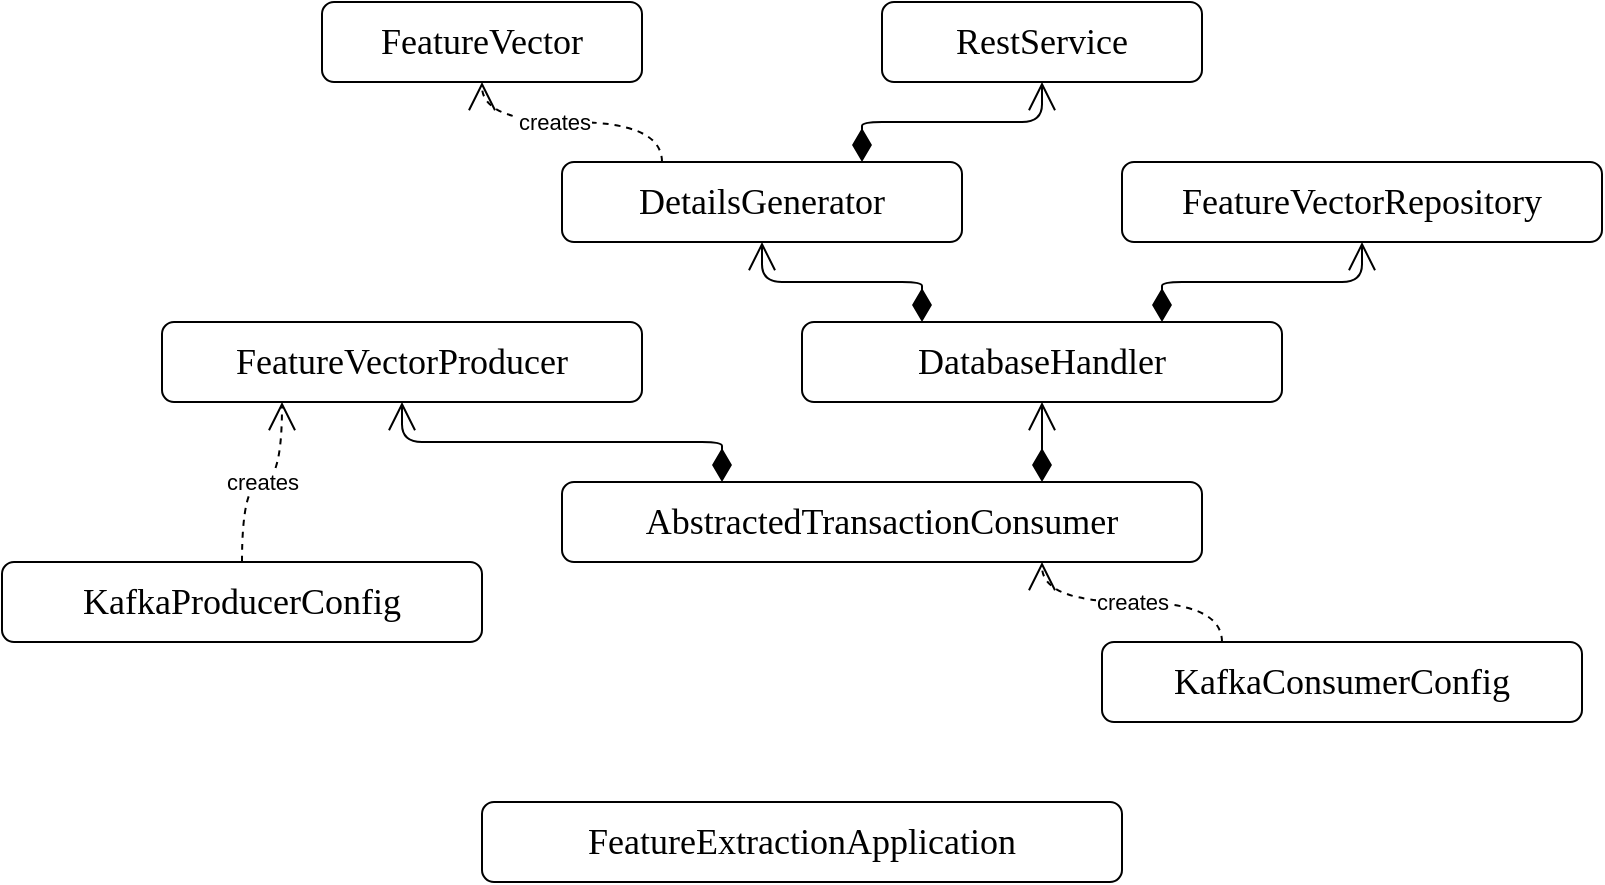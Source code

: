 <mxfile version="14.5.1" type="device"><diagram id="v20ws5g7y8ngcU22Yzu2" name="Page-1"><mxGraphModel dx="1865" dy="636" grid="1" gridSize="10" guides="1" tooltips="1" connect="1" arrows="1" fold="1" page="1" pageScale="1" pageWidth="827" pageHeight="1169" math="0" shadow="0"><root><mxCell id="0"/><mxCell id="1" parent="0"/><mxCell id="ijbves9nQUcn8quVJre6-1" value="FeatureVector" style="rounded=1;whiteSpace=wrap;html=1;fillColor=none;fontFamily=Ubuntu;fontSource=https%3A%2F%2Ffonts.googleapis.com%2Fcss%3Ffamily%3DUbuntu;fontSize=18;" parent="1" vertex="1"><mxGeometry x="120" y="160" width="160" height="40" as="geometry"/></mxCell><mxCell id="ijbves9nQUcn8quVJre6-2" value="RestService" style="rounded=1;whiteSpace=wrap;html=1;fillColor=none;fontFamily=Ubuntu;fontSource=https://fonts.googleapis.com/css?family=Ubuntu;fontSize=18;" parent="1" vertex="1"><mxGeometry x="400" y="160" width="160" height="40" as="geometry"/></mxCell><mxCell id="ijbves9nQUcn8quVJre6-4" value="DetailsGenerator" style="rounded=1;whiteSpace=wrap;html=1;fillColor=none;fontFamily=Ubuntu;fontSource=https://fonts.googleapis.com/css?family=Ubuntu;fontSize=18;" parent="1" vertex="1"><mxGeometry x="240" y="240" width="200" height="40" as="geometry"/></mxCell><mxCell id="ijbves9nQUcn8quVJre6-5" value="FeatureVectorRepository" style="rounded=1;whiteSpace=wrap;html=1;fillColor=none;fontSize=18;fontFamily=Ubuntu;fontSource=https%3A%2F%2Ffonts.googleapis.com%2Fcss%3Ffamily%3DUbuntu;" parent="1" vertex="1"><mxGeometry x="520" y="240" width="240" height="40" as="geometry"/></mxCell><mxCell id="ijbves9nQUcn8quVJre6-6" value="FeatureVectorProducer" style="rounded=1;whiteSpace=wrap;html=1;fillColor=none;fontSize=18;fontFamily=Ubuntu;fontSource=https://fonts.googleapis.com/css?family=Ubuntu;" parent="1" vertex="1"><mxGeometry x="40" y="320" width="240" height="40" as="geometry"/></mxCell><mxCell id="ijbves9nQUcn8quVJre6-7" value="DatabaseHandler" style="rounded=1;whiteSpace=wrap;html=1;fillColor=none;fontSize=18;fontFamily=Ubuntu;fontSource=https://fonts.googleapis.com/css?family=Ubuntu;" parent="1" vertex="1"><mxGeometry x="360" y="320" width="240" height="40" as="geometry"/></mxCell><mxCell id="ijbves9nQUcn8quVJre6-8" value="AbstractedTransactionConsumer" style="rounded=1;whiteSpace=wrap;html=1;fillColor=none;fontSize=18;fontFamily=Ubuntu;fontSource=https://fonts.googleapis.com/css?family=Ubuntu;" parent="1" vertex="1"><mxGeometry x="240" y="400" width="320" height="40" as="geometry"/></mxCell><mxCell id="ijbves9nQUcn8quVJre6-9" value="FeatureExtractionApplication" style="rounded=1;whiteSpace=wrap;html=1;fillColor=none;fontSize=18;fontFamily=Ubuntu;fontSource=https://fonts.googleapis.com/css?family=Ubuntu;" parent="1" vertex="1"><mxGeometry x="200" y="560" width="320" height="40" as="geometry"/></mxCell><mxCell id="ijbves9nQUcn8quVJre6-10" value="KafkaConsumerConfig" style="rounded=1;whiteSpace=wrap;html=1;fillColor=none;fontSize=18;fontFamily=Ubuntu;fontSource=https://fonts.googleapis.com/css?family=Ubuntu;" parent="1" vertex="1"><mxGeometry x="510" y="480" width="240" height="40" as="geometry"/></mxCell><mxCell id="ijbves9nQUcn8quVJre6-11" value="KafkaProducerConfig" style="rounded=1;whiteSpace=wrap;html=1;fillColor=none;fontSize=18;fontFamily=Ubuntu;fontSource=https://fonts.googleapis.com/css?family=Ubuntu;" parent="1" vertex="1"><mxGeometry x="-40" y="440" width="240" height="40" as="geometry"/></mxCell><mxCell id="iWSrdVRnEFEOMIshyLyM-2" value="" style="endArrow=open;html=1;endSize=12;startArrow=diamondThin;startSize=14;startFill=1;edgeStyle=orthogonalEdgeStyle;align=left;verticalAlign=bottom;exitX=0.25;exitY=0;exitDx=0;exitDy=0;entryX=0.5;entryY=1;entryDx=0;entryDy=0;" edge="1" parent="1" source="ijbves9nQUcn8quVJre6-8" target="ijbves9nQUcn8quVJre6-6"><mxGeometry x="0.667" y="102" relative="1" as="geometry"><mxPoint x="410" y="330" as="sourcePoint"/><mxPoint x="570" y="330" as="targetPoint"/><mxPoint x="2" y="20" as="offset"/></mxGeometry></mxCell><mxCell id="iWSrdVRnEFEOMIshyLyM-3" value="" style="endArrow=open;html=1;endSize=12;startArrow=diamondThin;startSize=14;startFill=1;edgeStyle=orthogonalEdgeStyle;align=left;verticalAlign=bottom;exitX=0.75;exitY=0;exitDx=0;exitDy=0;entryX=0.5;entryY=1;entryDx=0;entryDy=0;" edge="1" parent="1" source="ijbves9nQUcn8quVJre6-8" target="ijbves9nQUcn8quVJre6-7"><mxGeometry x="0.667" y="102" relative="1" as="geometry"><mxPoint x="720" y="350" as="sourcePoint"/><mxPoint x="640" y="310" as="targetPoint"/><mxPoint x="2" y="20" as="offset"/></mxGeometry></mxCell><mxCell id="iWSrdVRnEFEOMIshyLyM-5" value="" style="endArrow=open;html=1;endSize=12;startArrow=diamondThin;startSize=14;startFill=1;edgeStyle=orthogonalEdgeStyle;align=left;verticalAlign=bottom;entryX=0.5;entryY=1;entryDx=0;entryDy=0;exitX=0.75;exitY=0;exitDx=0;exitDy=0;" edge="1" parent="1" source="ijbves9nQUcn8quVJre6-7" target="ijbves9nQUcn8quVJre6-5"><mxGeometry x="0.667" y="102" relative="1" as="geometry"><mxPoint x="590" y="320" as="sourcePoint"/><mxPoint x="510" y="280" as="targetPoint"/><mxPoint x="2" y="20" as="offset"/><Array as="points"><mxPoint x="540" y="300"/><mxPoint x="640" y="300"/></Array></mxGeometry></mxCell><mxCell id="iWSrdVRnEFEOMIshyLyM-6" value="" style="endArrow=open;html=1;endSize=12;startArrow=diamondThin;startSize=14;startFill=1;edgeStyle=orthogonalEdgeStyle;align=left;verticalAlign=bottom;exitX=0.25;exitY=0;exitDx=0;exitDy=0;entryX=0.5;entryY=1;entryDx=0;entryDy=0;" edge="1" parent="1" source="ijbves9nQUcn8quVJre6-7" target="ijbves9nQUcn8quVJre6-4"><mxGeometry x="0.667" y="102" relative="1" as="geometry"><mxPoint x="430" y="300" as="sourcePoint"/><mxPoint x="350" y="260" as="targetPoint"/><mxPoint x="2" y="20" as="offset"/></mxGeometry></mxCell><mxCell id="iWSrdVRnEFEOMIshyLyM-8" value="" style="endArrow=open;html=1;endSize=12;startArrow=diamondThin;startSize=14;startFill=1;edgeStyle=orthogonalEdgeStyle;align=left;verticalAlign=bottom;exitX=0.75;exitY=0;exitDx=0;exitDy=0;" edge="1" parent="1" source="ijbves9nQUcn8quVJre6-4" target="ijbves9nQUcn8quVJre6-2"><mxGeometry x="0.667" y="102" relative="1" as="geometry"><mxPoint x="410" y="220" as="sourcePoint"/><mxPoint x="330" y="180" as="targetPoint"/><mxPoint x="2" y="20" as="offset"/></mxGeometry></mxCell><mxCell id="iWSrdVRnEFEOMIshyLyM-10" value="creates" style="endArrow=open;endSize=12;dashed=1;html=1;edgeStyle=orthogonalEdgeStyle;curved=1;exitX=0.25;exitY=0;exitDx=0;exitDy=0;entryX=0.5;entryY=1;entryDx=0;entryDy=0;" edge="1" parent="1" source="ijbves9nQUcn8quVJre6-4" target="ijbves9nQUcn8quVJre6-1"><mxGeometry x="0.143" width="160" relative="1" as="geometry"><mxPoint x="240" y="270" as="sourcePoint"/><mxPoint y="160" as="targetPoint"/><mxPoint as="offset"/></mxGeometry></mxCell><mxCell id="iWSrdVRnEFEOMIshyLyM-11" value="creates" style="endArrow=open;endSize=12;dashed=1;html=1;edgeStyle=orthogonalEdgeStyle;curved=1;entryX=0.25;entryY=1;entryDx=0;entryDy=0;exitX=0.5;exitY=0;exitDx=0;exitDy=0;" edge="1" parent="1" source="ijbves9nQUcn8quVJre6-11" target="ijbves9nQUcn8quVJre6-6"><mxGeometry width="160" relative="1" as="geometry"><mxPoint x="20" y="419.5" as="sourcePoint"/><mxPoint x="180" y="419.5" as="targetPoint"/></mxGeometry></mxCell><mxCell id="iWSrdVRnEFEOMIshyLyM-12" value="creates" style="endArrow=open;endSize=12;dashed=1;html=1;edgeStyle=orthogonalEdgeStyle;curved=1;entryX=0.75;entryY=1;entryDx=0;entryDy=0;exitX=0.25;exitY=0;exitDx=0;exitDy=0;" edge="1" parent="1" source="ijbves9nQUcn8quVJre6-10" target="ijbves9nQUcn8quVJre6-8"><mxGeometry width="160" relative="1" as="geometry"><mxPoint x="560" y="520" as="sourcePoint"/><mxPoint x="580" y="440" as="targetPoint"/></mxGeometry></mxCell></root></mxGraphModel></diagram></mxfile>